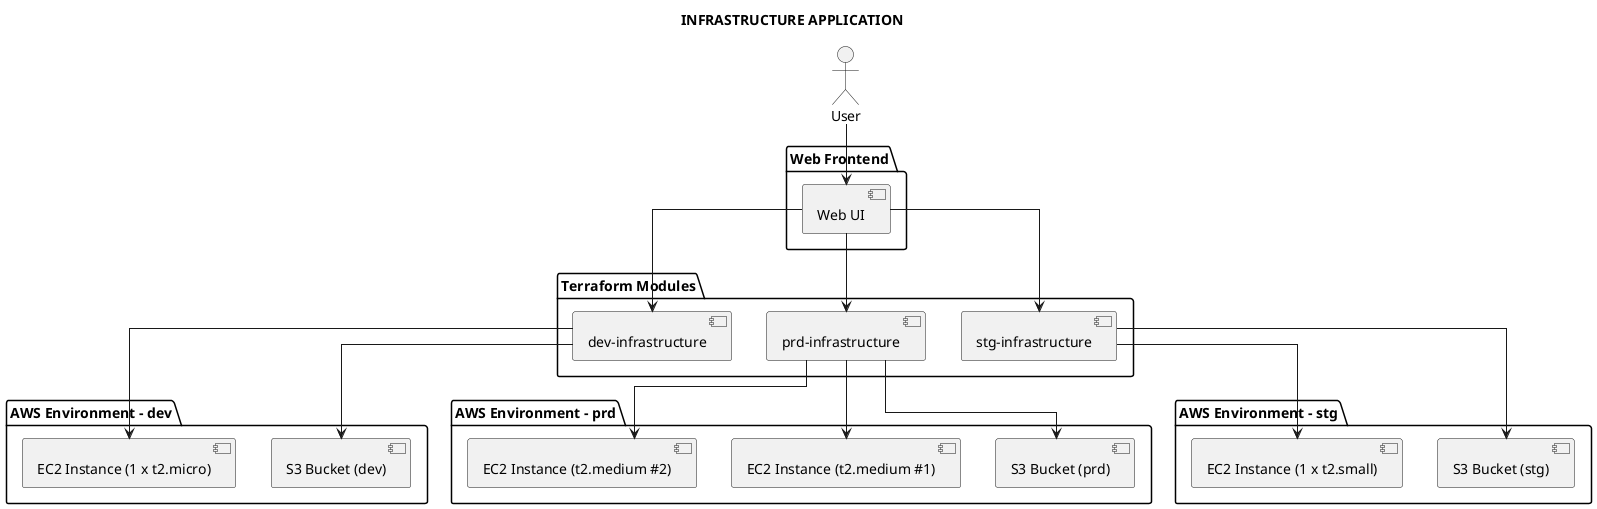 @startuml infrastructure
title INFRASTRUCTURE APPLICATION
skinparam linetype ortho
skinparam shadowing false
skinparam backgroundColor #FFFFFF

actor User

package "Web Frontend" {
  [Web UI]
}

package "Terraform Modules" {
  [dev-infrastructure]
  [prd-infrastructure]
  [stg-infrastructure]
}

package "AWS Environment - dev" {
  [S3 Bucket (dev)]
  [EC2 Instance (1 x t2.micro)]
}

package "AWS Environment - prd" {
  [S3 Bucket (prd)]
  [EC2 Instance (t2.medium #1)]
  [EC2 Instance (t2.medium #2)]
}

package "AWS Environment - stg" {
  [S3 Bucket (stg)]
  [EC2 Instance (1 x t2.small)]
}

User --> [Web UI]
[Web UI] --> [dev-infrastructure]
[Web UI] --> [prd-infrastructure]
[Web UI] --> [stg-infrastructure]

[dev-infrastructure] --> [S3 Bucket (dev)]
[dev-infrastructure] --> [EC2 Instance (1 x t2.micro)]

[prd-infrastructure] --> [S3 Bucket (prd)]
[prd-infrastructure] --> [EC2 Instance (t2.medium #1)]
[prd-infrastructure] --> [EC2 Instance (t2.medium #2)]

[stg-infrastructure] --> [S3 Bucket (stg)]
[stg-infrastructure] --> [EC2 Instance (1 x t2.small)]

@enduml
